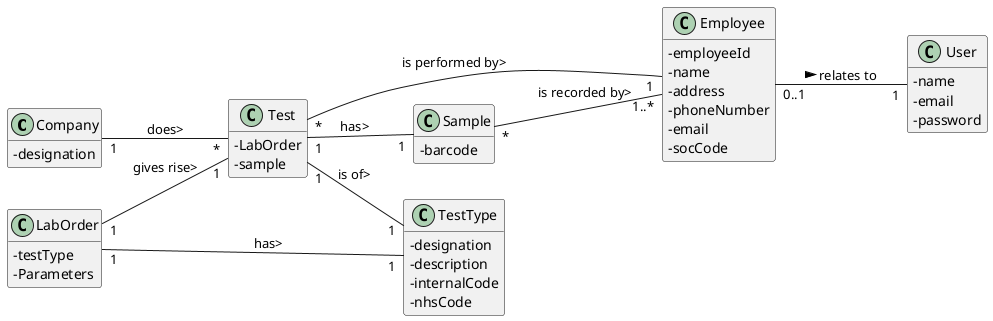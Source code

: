 @startuml
hide methods
left to right direction
skinparam classAttributeIconSize 0


class Company {
  -designation
}

class Employee {
  -employeeId
  -name
  -address
  -phoneNumber
  -email
  -socCode
}



class User{
  -name
  -email
  -password
}

class Test{
-LabOrder
-sample
}

class Sample{

-barcode
}

class TestType{
-designation
-description
-internalCode
-nhsCode
}
class LabOrder{
-testType
-Parameters
}

Company "1" -- "*" Test: does>
Test "1" -- "1" Sample : has>
Test "*" -- "1" Employee : is performed by>
Test "1" -- "1" TestType : is of>
Employee "0..1" -- "1" User: relates to >
Sample "*" -- "1..*" Employee : is recorded by>
LabOrder "1" -- "1" Test : gives rise>

LabOrder "1" -- "1" TestType : has>
@enduml